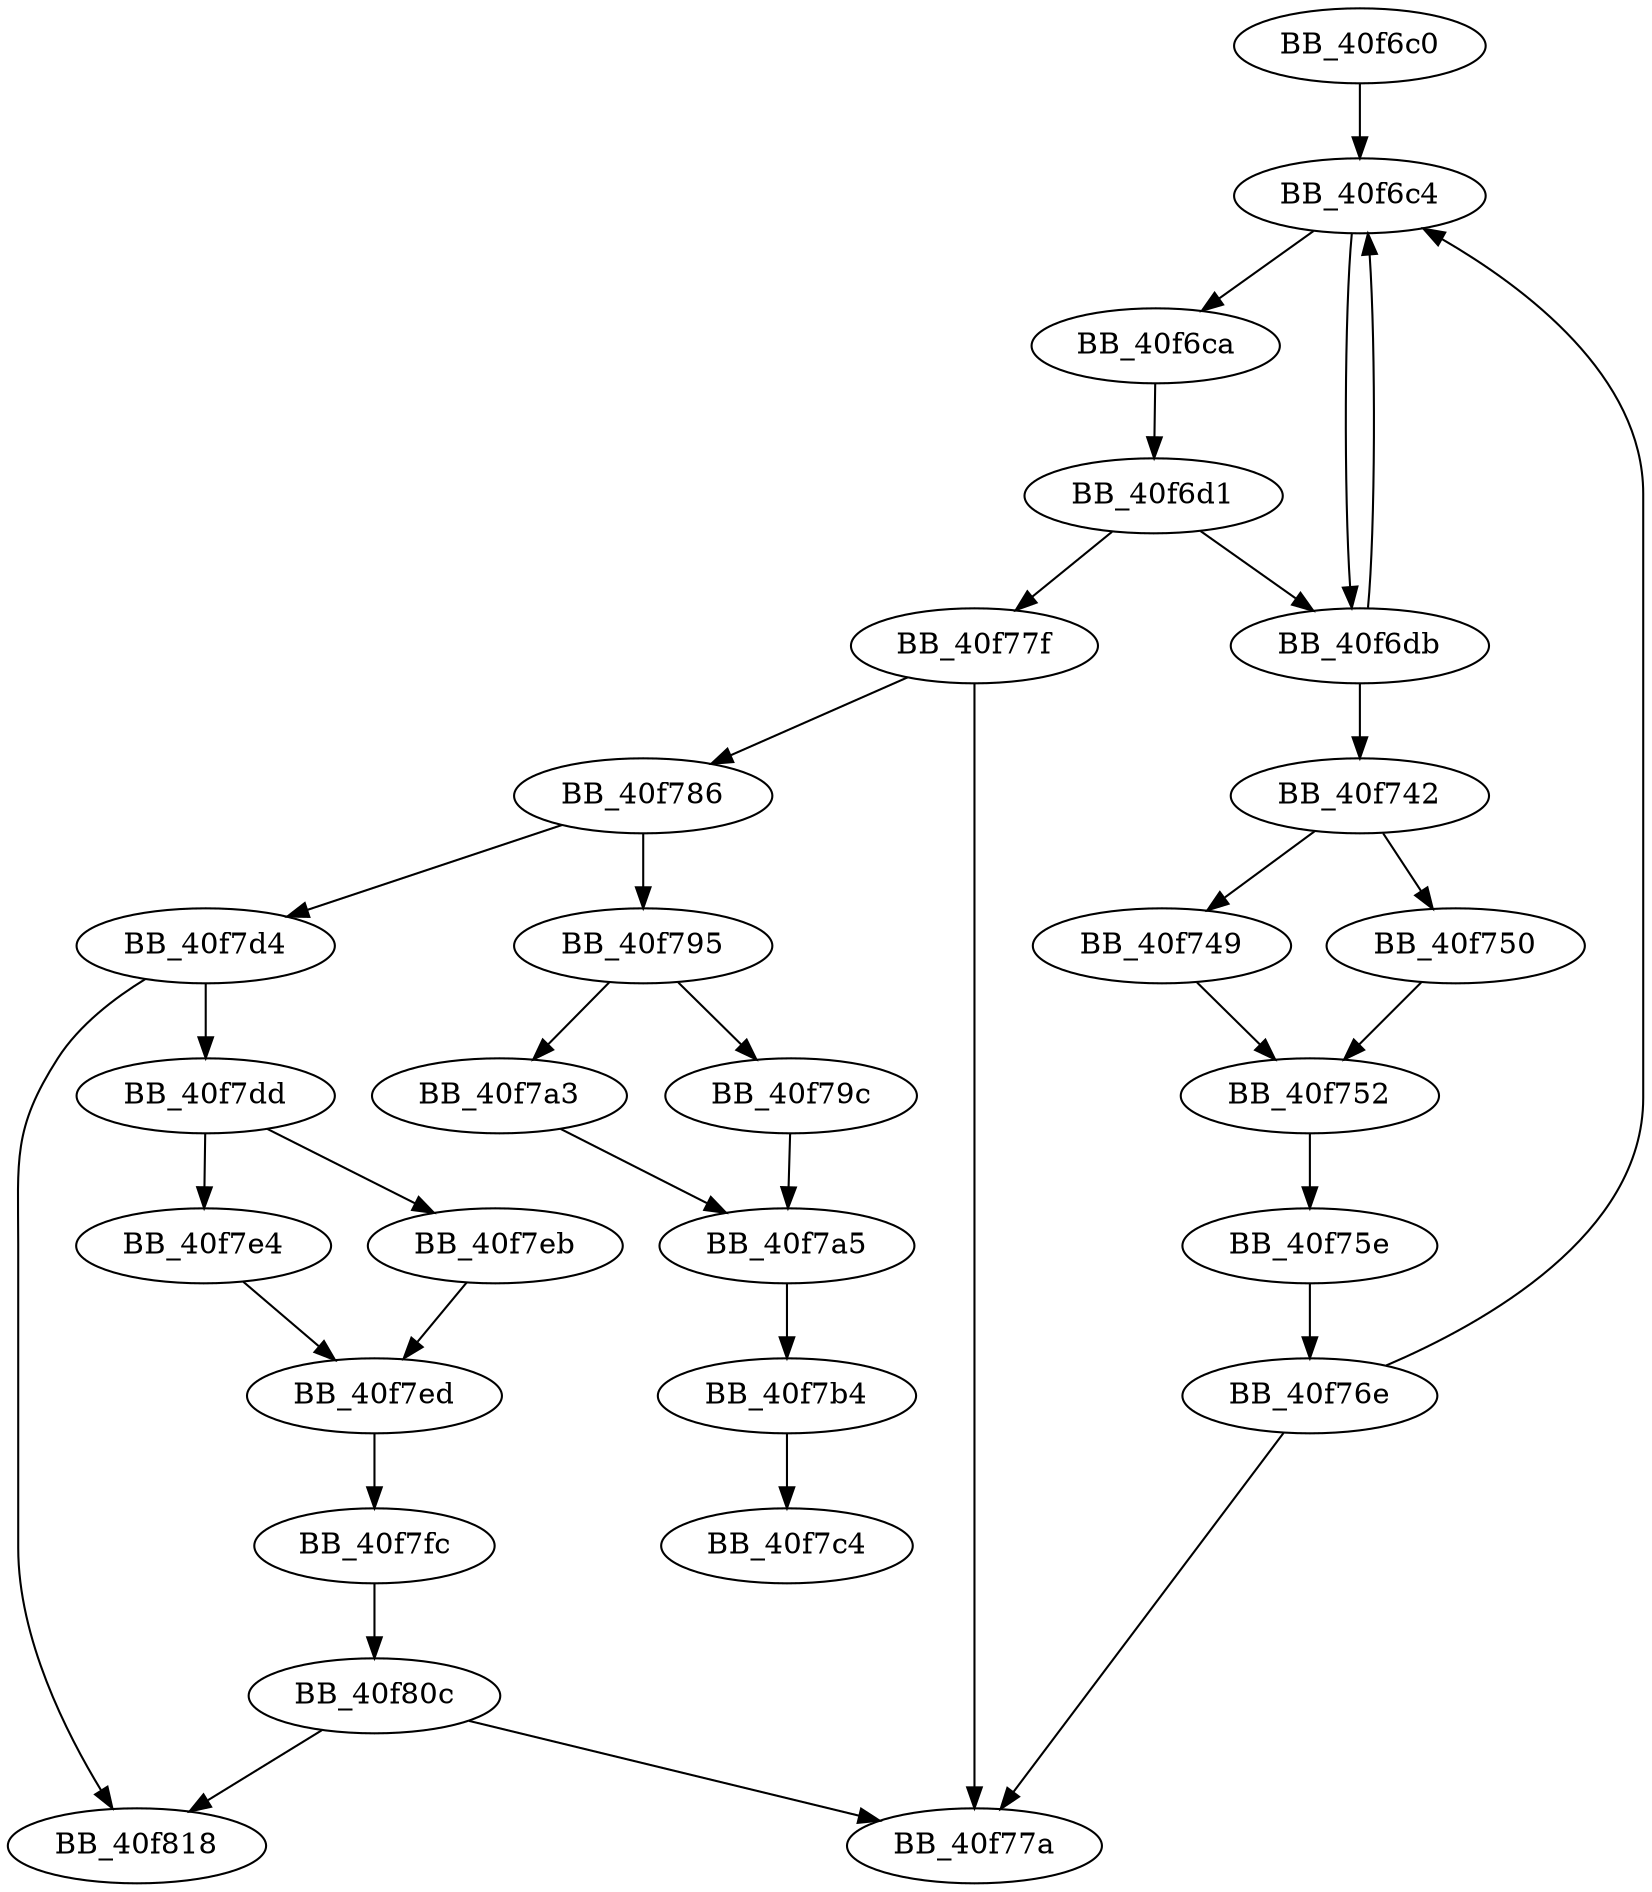 DiGraph sub_40F6C0{
BB_40f6c0->BB_40f6c4
BB_40f6c4->BB_40f6ca
BB_40f6c4->BB_40f6db
BB_40f6ca->BB_40f6d1
BB_40f6d1->BB_40f6db
BB_40f6d1->BB_40f77f
BB_40f6db->BB_40f6c4
BB_40f6db->BB_40f742
BB_40f742->BB_40f749
BB_40f742->BB_40f750
BB_40f749->BB_40f752
BB_40f750->BB_40f752
BB_40f752->BB_40f75e
BB_40f75e->BB_40f76e
BB_40f76e->BB_40f6c4
BB_40f76e->BB_40f77a
BB_40f77f->BB_40f77a
BB_40f77f->BB_40f786
BB_40f786->BB_40f795
BB_40f786->BB_40f7d4
BB_40f795->BB_40f79c
BB_40f795->BB_40f7a3
BB_40f79c->BB_40f7a5
BB_40f7a3->BB_40f7a5
BB_40f7a5->BB_40f7b4
BB_40f7b4->BB_40f7c4
BB_40f7d4->BB_40f7dd
BB_40f7d4->BB_40f818
BB_40f7dd->BB_40f7e4
BB_40f7dd->BB_40f7eb
BB_40f7e4->BB_40f7ed
BB_40f7eb->BB_40f7ed
BB_40f7ed->BB_40f7fc
BB_40f7fc->BB_40f80c
BB_40f80c->BB_40f77a
BB_40f80c->BB_40f818
}
